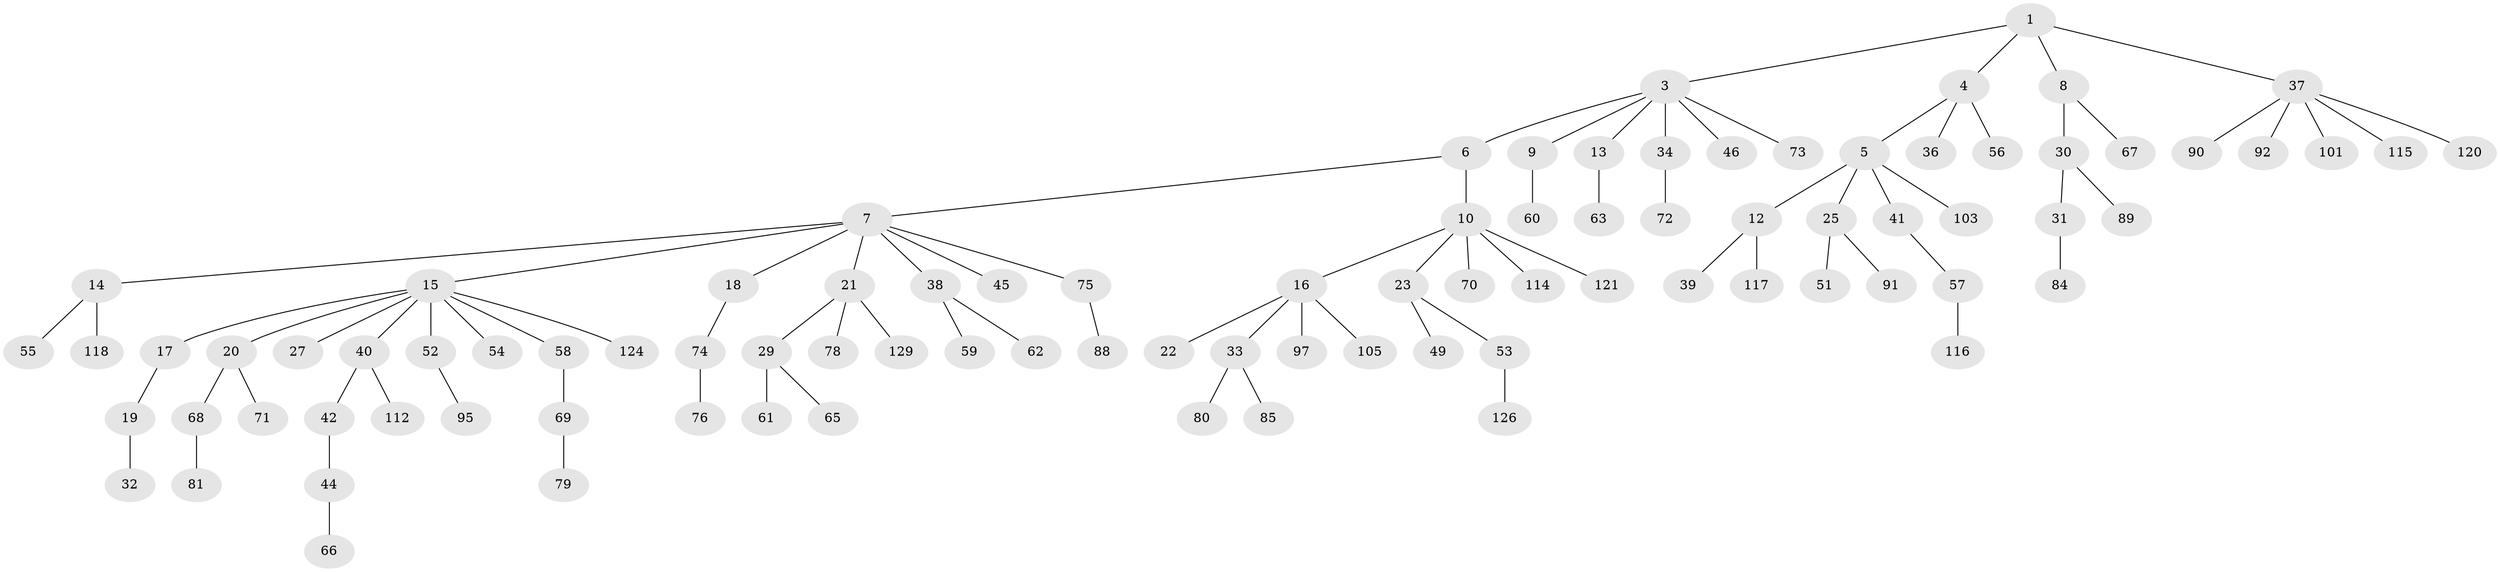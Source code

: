 // original degree distribution, {4: 0.05303030303030303, 2: 0.26515151515151514, 7: 0.007575757575757576, 5: 0.030303030303030304, 3: 0.12121212121212122, 8: 0.007575757575757576, 9: 0.007575757575757576, 1: 0.5, 6: 0.007575757575757576}
// Generated by graph-tools (version 1.1) at 2025/19/03/04/25 18:19:04]
// undirected, 92 vertices, 91 edges
graph export_dot {
graph [start="1"]
  node [color=gray90,style=filled];
  1 [super="+2"];
  3;
  4;
  5;
  6;
  7;
  8 [super="+28"];
  9;
  10 [super="+11"];
  12;
  13;
  14;
  15;
  16;
  17;
  18;
  19 [super="+26+93"];
  20 [super="+24+94+50"];
  21;
  22;
  23 [super="+43"];
  25;
  27;
  29 [super="+86+48+47"];
  30 [super="+35"];
  31;
  32;
  33;
  34;
  36 [super="+83"];
  37;
  38;
  39;
  40;
  41;
  42;
  44;
  45;
  46 [super="+131"];
  49 [super="+87"];
  51;
  52 [super="+104+82"];
  53;
  54;
  55 [super="+96+123"];
  56 [super="+77"];
  57;
  58;
  59;
  60;
  61;
  62;
  63;
  65 [super="+108"];
  66;
  67;
  68;
  69 [super="+110+122"];
  70;
  71;
  72 [super="+125"];
  73;
  74;
  75;
  76;
  78;
  79;
  80;
  81 [super="+113"];
  84;
  85 [super="+106"];
  88;
  89;
  90;
  91;
  92;
  95 [super="+98"];
  97;
  101 [super="+102"];
  103;
  105;
  112;
  114;
  115;
  116;
  117;
  118;
  120;
  121;
  124;
  126;
  129;
  1 -- 3;
  1 -- 4;
  1 -- 8;
  1 -- 37;
  3 -- 6;
  3 -- 9;
  3 -- 13;
  3 -- 34;
  3 -- 46;
  3 -- 73;
  4 -- 5;
  4 -- 36;
  4 -- 56;
  5 -- 12;
  5 -- 25;
  5 -- 41;
  5 -- 103;
  6 -- 7;
  6 -- 10;
  7 -- 14;
  7 -- 15;
  7 -- 18;
  7 -- 21;
  7 -- 38;
  7 -- 45;
  7 -- 75;
  8 -- 30;
  8 -- 67;
  9 -- 60;
  10 -- 23;
  10 -- 121;
  10 -- 16;
  10 -- 70;
  10 -- 114;
  12 -- 39;
  12 -- 117;
  13 -- 63;
  14 -- 55;
  14 -- 118;
  15 -- 17;
  15 -- 20;
  15 -- 27;
  15 -- 40;
  15 -- 52;
  15 -- 54;
  15 -- 58;
  15 -- 124;
  16 -- 22;
  16 -- 33;
  16 -- 97;
  16 -- 105;
  17 -- 19;
  18 -- 74;
  19 -- 32;
  20 -- 71;
  20 -- 68;
  21 -- 29;
  21 -- 78;
  21 -- 129;
  23 -- 53;
  23 -- 49;
  25 -- 51;
  25 -- 91;
  29 -- 65;
  29 -- 61;
  30 -- 31;
  30 -- 89;
  31 -- 84;
  33 -- 80;
  33 -- 85;
  34 -- 72;
  37 -- 90;
  37 -- 92;
  37 -- 101;
  37 -- 115;
  37 -- 120;
  38 -- 59;
  38 -- 62;
  40 -- 42;
  40 -- 112;
  41 -- 57;
  42 -- 44;
  44 -- 66;
  52 -- 95;
  53 -- 126;
  57 -- 116;
  58 -- 69;
  68 -- 81;
  69 -- 79;
  74 -- 76;
  75 -- 88;
}
